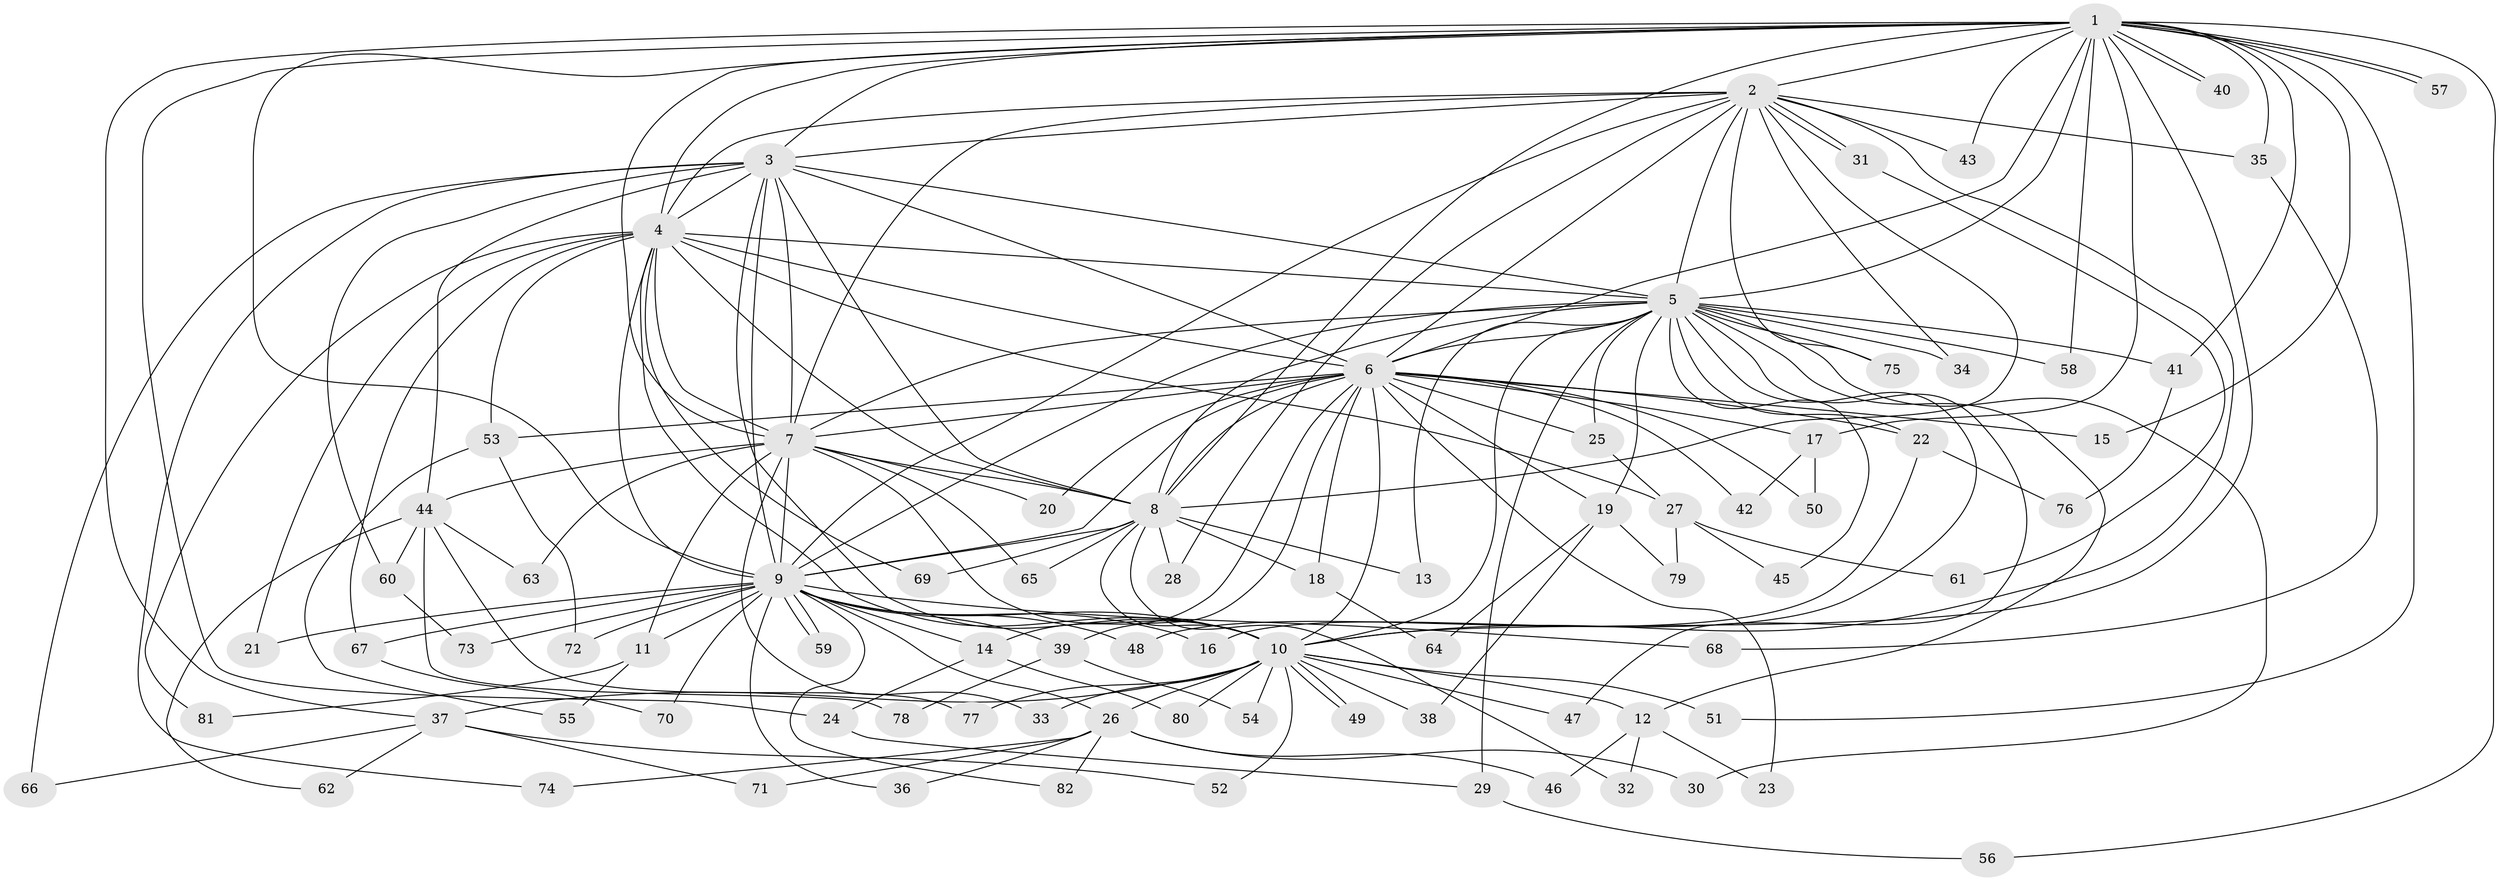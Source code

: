 // coarse degree distribution, {18: 0.01694915254237288, 19: 0.01694915254237288, 11: 0.01694915254237288, 25: 0.01694915254237288, 20: 0.03389830508474576, 12: 0.01694915254237288, 21: 0.01694915254237288, 4: 0.06779661016949153, 5: 0.05084745762711865, 2: 0.5254237288135594, 3: 0.13559322033898305, 7: 0.01694915254237288, 1: 0.03389830508474576, 6: 0.03389830508474576}
// Generated by graph-tools (version 1.1) at 2025/41/03/06/25 10:41:43]
// undirected, 82 vertices, 189 edges
graph export_dot {
graph [start="1"]
  node [color=gray90,style=filled];
  1;
  2;
  3;
  4;
  5;
  6;
  7;
  8;
  9;
  10;
  11;
  12;
  13;
  14;
  15;
  16;
  17;
  18;
  19;
  20;
  21;
  22;
  23;
  24;
  25;
  26;
  27;
  28;
  29;
  30;
  31;
  32;
  33;
  34;
  35;
  36;
  37;
  38;
  39;
  40;
  41;
  42;
  43;
  44;
  45;
  46;
  47;
  48;
  49;
  50;
  51;
  52;
  53;
  54;
  55;
  56;
  57;
  58;
  59;
  60;
  61;
  62;
  63;
  64;
  65;
  66;
  67;
  68;
  69;
  70;
  71;
  72;
  73;
  74;
  75;
  76;
  77;
  78;
  79;
  80;
  81;
  82;
  1 -- 2;
  1 -- 3;
  1 -- 4;
  1 -- 5;
  1 -- 6;
  1 -- 7;
  1 -- 8;
  1 -- 9;
  1 -- 10;
  1 -- 15;
  1 -- 17;
  1 -- 24;
  1 -- 35;
  1 -- 37;
  1 -- 40;
  1 -- 40;
  1 -- 41;
  1 -- 43;
  1 -- 51;
  1 -- 56;
  1 -- 57;
  1 -- 57;
  1 -- 58;
  2 -- 3;
  2 -- 4;
  2 -- 5;
  2 -- 6;
  2 -- 7;
  2 -- 8;
  2 -- 9;
  2 -- 10;
  2 -- 28;
  2 -- 31;
  2 -- 31;
  2 -- 34;
  2 -- 35;
  2 -- 43;
  2 -- 75;
  3 -- 4;
  3 -- 5;
  3 -- 6;
  3 -- 7;
  3 -- 8;
  3 -- 9;
  3 -- 10;
  3 -- 44;
  3 -- 60;
  3 -- 66;
  3 -- 74;
  4 -- 5;
  4 -- 6;
  4 -- 7;
  4 -- 8;
  4 -- 9;
  4 -- 10;
  4 -- 21;
  4 -- 27;
  4 -- 53;
  4 -- 67;
  4 -- 69;
  4 -- 81;
  5 -- 6;
  5 -- 7;
  5 -- 8;
  5 -- 9;
  5 -- 10;
  5 -- 12;
  5 -- 13;
  5 -- 16;
  5 -- 19;
  5 -- 22;
  5 -- 25;
  5 -- 29;
  5 -- 30;
  5 -- 34;
  5 -- 41;
  5 -- 45;
  5 -- 47;
  5 -- 58;
  5 -- 75;
  6 -- 7;
  6 -- 8;
  6 -- 9;
  6 -- 10;
  6 -- 14;
  6 -- 15;
  6 -- 17;
  6 -- 18;
  6 -- 19;
  6 -- 20;
  6 -- 22;
  6 -- 23;
  6 -- 25;
  6 -- 39;
  6 -- 42;
  6 -- 50;
  6 -- 53;
  7 -- 8;
  7 -- 9;
  7 -- 10;
  7 -- 11;
  7 -- 20;
  7 -- 33;
  7 -- 44;
  7 -- 63;
  7 -- 65;
  8 -- 9;
  8 -- 10;
  8 -- 13;
  8 -- 18;
  8 -- 28;
  8 -- 32;
  8 -- 65;
  8 -- 69;
  9 -- 10;
  9 -- 11;
  9 -- 14;
  9 -- 16;
  9 -- 21;
  9 -- 26;
  9 -- 36;
  9 -- 39;
  9 -- 48;
  9 -- 59;
  9 -- 59;
  9 -- 67;
  9 -- 68;
  9 -- 70;
  9 -- 72;
  9 -- 73;
  9 -- 82;
  10 -- 12;
  10 -- 26;
  10 -- 33;
  10 -- 37;
  10 -- 38;
  10 -- 47;
  10 -- 49;
  10 -- 49;
  10 -- 51;
  10 -- 52;
  10 -- 54;
  10 -- 77;
  10 -- 80;
  11 -- 55;
  11 -- 81;
  12 -- 23;
  12 -- 32;
  12 -- 46;
  14 -- 24;
  14 -- 80;
  17 -- 42;
  17 -- 50;
  18 -- 64;
  19 -- 38;
  19 -- 64;
  19 -- 79;
  22 -- 48;
  22 -- 76;
  24 -- 29;
  25 -- 27;
  26 -- 30;
  26 -- 36;
  26 -- 46;
  26 -- 71;
  26 -- 74;
  26 -- 82;
  27 -- 45;
  27 -- 61;
  27 -- 79;
  29 -- 56;
  31 -- 61;
  35 -- 68;
  37 -- 52;
  37 -- 62;
  37 -- 66;
  37 -- 71;
  39 -- 54;
  39 -- 78;
  41 -- 76;
  44 -- 60;
  44 -- 62;
  44 -- 63;
  44 -- 77;
  44 -- 78;
  53 -- 55;
  53 -- 72;
  60 -- 73;
  67 -- 70;
}
